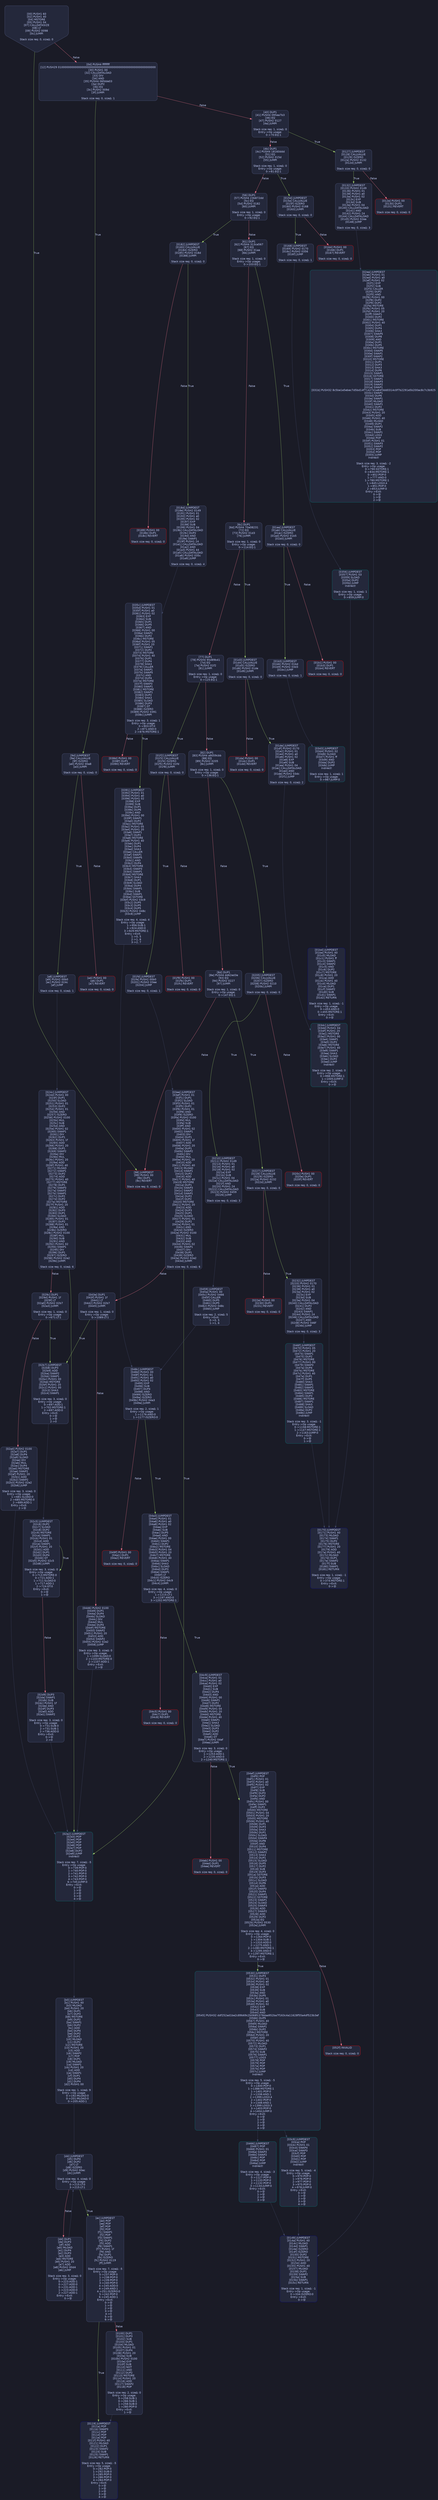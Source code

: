 digraph G {
    node [shape=box, style="filled, rounded", color="#565f89", fontcolor="#c0caf5", fontname="Helvetica", fillcolor="#24283b"];
    edge [color="#414868", fontcolor="#c0caf5", fontname="Helvetica"];
    bgcolor="#1a1b26";
    0 [ label = "[00] PUSH1 60
[02] PUSH1 40
[04] MSTORE
[05] PUSH1 04
[07] CALLDATASIZE
[08] LT
[09] PUSH2 0098
[0c] JUMPI

Stack size req: 0, sizeΔ: 0
" shape = invhouse]
    1 [ label = "[0d] PUSH4 ffffffff
[12] PUSH29 0100000000000000000000000000000000000000000000000000000000
[30] PUSH1 00
[32] CALLDATALOAD
[33] DIV
[34] AND
[35] PUSH4 06fdde03
[3a] DUP2
[3b] EQ
[3c] PUSH2 009d
[3f] JUMPI

Stack size req: 0, sizeΔ: 1
"]
    2 [ label = "[40] DUP1
[41] PUSH4 095ea7b3
[46] EQ
[47] PUSH2 0127
[4a] JUMPI

Stack size req: 1, sizeΔ: 0
Entry->Op usage:
	0->70:EQ:1
"]
    3 [ label = "[4b] DUP1
[4c] PUSH4 18160ddd
[51] EQ
[52] PUSH2 015d
[55] JUMPI

Stack size req: 1, sizeΔ: 0
Entry->Op usage:
	0->81:EQ:1
"]
    4 [ label = "[56] DUP1
[57] PUSH4 23b872dd
[5c] EQ
[5d] PUSH2 0182
[60] JUMPI

Stack size req: 1, sizeΔ: 0
Entry->Op usage:
	0->92:EQ:1
"]
    5 [ label = "[61] DUP1
[62] PUSH4 313ce567
[67] EQ
[68] PUSH2 01aa
[6b] JUMPI

Stack size req: 1, sizeΔ: 0
Entry->Op usage:
	0->103:EQ:1
"]
    6 [ label = "[6c] DUP1
[6d] PUSH4 70a08231
[72] EQ
[73] PUSH2 01d3
[76] JUMPI

Stack size req: 1, sizeΔ: 0
Entry->Op usage:
	0->114:EQ:1
"]
    7 [ label = "[77] DUP1
[78] PUSH4 95d89b41
[7d] EQ
[7e] PUSH2 01f2
[81] JUMPI

Stack size req: 1, sizeΔ: 0
Entry->Op usage:
	0->125:EQ:1
"]
    8 [ label = "[82] DUP1
[83] PUSH4 a9059cbb
[88] EQ
[89] PUSH2 0205
[8c] JUMPI

Stack size req: 1, sizeΔ: 0
Entry->Op usage:
	0->136:EQ:1
"]
    9 [ label = "[8d] DUP1
[8e] PUSH4 dd62ed3e
[93] EQ
[94] PUSH2 0227
[97] JUMPI

Stack size req: 1, sizeΔ: 0
Entry->Op usage:
	0->147:EQ:1
"]
    10 [ label = "[98] JUMPDEST
[99] PUSH1 00
[9b] DUP1
[9c] REVERT

Stack size req: 0, sizeΔ: 0
" color = "red"]
    11 [ label = "[9d] JUMPDEST
[9e] CALLVALUE
[9f] ISZERO
[a0] PUSH2 00a8
[a3] JUMPI

Stack size req: 0, sizeΔ: 0
"]
    12 [ label = "[a4] PUSH1 00
[a6] DUP1
[a7] REVERT

Stack size req: 0, sizeΔ: 0
" color = "red"]
    13 [ label = "[a8] JUMPDEST
[a9] PUSH2 00b0
[ac] PUSH2 024c
[af] JUMP

Stack size req: 0, sizeΔ: 1
"]
    14 [ label = "[b0] JUMPDEST
[b1] PUSH1 40
[b3] MLOAD
[b4] PUSH1 20
[b6] DUP1
[b7] DUP3
[b8] MSTORE
[b9] DUP2
[ba] SWAP1
[bb] DUP2
[bc] ADD
[bd] DUP4
[be] DUP2
[bf] DUP2
[c0] MLOAD
[c1] DUP2
[c2] MSTORE
[c3] PUSH1 20
[c5] ADD
[c6] SWAP2
[c7] POP
[c8] DUP1
[c9] MLOAD
[ca] SWAP1
[cb] PUSH1 20
[cd] ADD
[ce] SWAP1
[cf] DUP1
[d0] DUP4
[d1] DUP4
[d2] PUSH1 00

Stack size req: 1, sizeΔ: 9
Entry->Op usage:
	0->192:MLOAD:0
	0->201:MLOAD:0
	0->205:ADD:1
"]
    15 [ label = "[d4] JUMPDEST
[d5] DUP4
[d6] DUP2
[d7] LT
[d8] ISZERO
[d9] PUSH2 00ec
[dc] JUMPI

Stack size req: 4, sizeΔ: 0
Entry->Op usage:
	0->215:LT:0
	3->215:LT:1
"]
    16 [ label = "[dd] DUP1
[de] DUP3
[df] ADD
[e0] MLOAD
[e1] DUP4
[e2] DUP3
[e3] ADD
[e4] MSTORE
[e5] PUSH1 20
[e7] ADD
[e8] PUSH2 00d4
[eb] JUMP

Stack size req: 3, sizeΔ: 0
Entry->Op usage:
	0->223:ADD:1
	0->227:ADD:0
	0->231:ADD:1
	1->223:ADD:0
	2->227:ADD:1
Entry->Exit:
	0->😵
"]
    17 [ label = "[ec] JUMPDEST
[ed] POP
[ee] POP
[ef] POP
[f0] POP
[f1] SWAP1
[f2] POP
[f3] SWAP1
[f4] DUP2
[f5] ADD
[f6] SWAP1
[f7] PUSH1 1f
[f9] AND
[fa] DUP1
[fb] ISZERO
[fc] PUSH2 0119
[ff] JUMPI

Stack size req: 7, sizeΔ: -5
Entry->Op usage:
	0->237:POP:0
	1->238:POP:0
	2->239:POP:0
	3->240:POP:0
	4->245:ADD:0
	4->249:AND:1
	4->251:ISZERO:0
	5->242:POP:0
	6->245:ADD:1
Entry->Exit:
	0->😵
	1->😵
	2->😵
	3->😵
	4->0
	5->😵
	6->😵
"]
    18 [ label = "[0100] DUP1
[0101] DUP3
[0102] SUB
[0103] DUP1
[0104] MLOAD
[0105] PUSH1 01
[0107] DUP4
[0108] PUSH1 20
[010a] SUB
[010b] PUSH2 0100
[010e] EXP
[010f] SUB
[0110] NOT
[0111] AND
[0112] DUP2
[0113] MSTORE
[0114] PUSH1 20
[0116] ADD
[0117] SWAP2
[0118] POP

Stack size req: 2, sizeΔ: 0
Entry->Op usage:
	0->258:SUB:1
	0->266:SUB:1
	1->258:SUB:0
	1->280:POP:0
Entry->Exit:
	1->😵
"]
    19 [ label = "[0119] JUMPDEST
[011a] POP
[011b] SWAP3
[011c] POP
[011d] POP
[011e] POP
[011f] PUSH1 40
[0121] MLOAD
[0122] DUP1
[0123] SWAP2
[0124] SUB
[0125] SWAP1
[0126] RETURN

Stack size req: 5, sizeΔ: -5
Entry->Op usage:
	0->282:POP:0
	1->292:SUB:0
	2->285:POP:0
	3->286:POP:0
	4->284:POP:0
Entry->Exit:
	0->😵
	1->😵
	2->😵
	3->😵
	4->😵
" color = "darkblue"]
    20 [ label = "[0127] JUMPDEST
[0128] CALLVALUE
[0129] ISZERO
[012a] PUSH2 0132
[012d] JUMPI

Stack size req: 0, sizeΔ: 0
"]
    21 [ label = "[012e] PUSH1 00
[0130] DUP1
[0131] REVERT

Stack size req: 0, sizeΔ: 0
" color = "red"]
    22 [ label = "[0132] JUMPDEST
[0133] PUSH2 0149
[0136] PUSH1 01
[0138] PUSH1 a0
[013a] PUSH1 02
[013c] EXP
[013d] SUB
[013e] PUSH1 04
[0140] CALLDATALOAD
[0141] AND
[0142] PUSH1 24
[0144] CALLDATALOAD
[0145] PUSH2 02ea
[0148] JUMP

Stack size req: 0, sizeΔ: 3
"]
    23 [ label = "[0149] JUMPDEST
[014a] PUSH1 40
[014c] MLOAD
[014d] SWAP1
[014e] ISZERO
[014f] ISZERO
[0150] DUP2
[0151] MSTORE
[0152] PUSH1 20
[0154] ADD
[0155] PUSH1 40
[0157] MLOAD
[0158] DUP1
[0159] SWAP2
[015a] SUB
[015b] SWAP1
[015c] RETURN

Stack size req: 1, sizeΔ: -1
Entry->Op usage:
	0->334:ISZERO:0
Entry->Exit:
	0->😵
" color = "darkblue"]
    24 [ label = "[015d] JUMPDEST
[015e] CALLVALUE
[015f] ISZERO
[0160] PUSH2 0168
[0163] JUMPI

Stack size req: 0, sizeΔ: 0
"]
    25 [ label = "[0164] PUSH1 00
[0166] DUP1
[0167] REVERT

Stack size req: 0, sizeΔ: 0
" color = "red"]
    26 [ label = "[0168] JUMPDEST
[0169] PUSH2 0170
[016c] PUSH2 0356
[016f] JUMP

Stack size req: 0, sizeΔ: 1
"]
    27 [ label = "[0170] JUMPDEST
[0171] PUSH1 40
[0173] MLOAD
[0174] SWAP1
[0175] DUP2
[0176] MSTORE
[0177] PUSH1 20
[0179] ADD
[017a] PUSH1 40
[017c] MLOAD
[017d] DUP1
[017e] SWAP2
[017f] SUB
[0180] SWAP1
[0181] RETURN

Stack size req: 1, sizeΔ: -1
Entry->Op usage:
	0->374:MSTORE:1
Entry->Exit:
	0->😵
" color = "darkblue"]
    28 [ label = "[0182] JUMPDEST
[0183] CALLVALUE
[0184] ISZERO
[0185] PUSH2 018d
[0188] JUMPI

Stack size req: 0, sizeΔ: 0
"]
    29 [ label = "[0189] PUSH1 00
[018b] DUP1
[018c] REVERT

Stack size req: 0, sizeΔ: 0
" color = "red"]
    30 [ label = "[018d] JUMPDEST
[018e] PUSH2 0149
[0191] PUSH1 01
[0193] PUSH1 a0
[0195] PUSH1 02
[0197] EXP
[0198] SUB
[0199] PUSH1 04
[019b] CALLDATALOAD
[019c] DUP2
[019d] AND
[019e] SWAP1
[019f] PUSH1 24
[01a1] CALLDATALOAD
[01a2] AND
[01a3] PUSH1 44
[01a5] CALLDATALOAD
[01a6] PUSH2 035c
[01a9] JUMP

Stack size req: 0, sizeΔ: 4
"]
    31 [ label = "[01aa] JUMPDEST
[01ab] CALLVALUE
[01ac] ISZERO
[01ad] PUSH2 01b5
[01b0] JUMPI

Stack size req: 0, sizeΔ: 0
"]
    32 [ label = "[01b1] PUSH1 00
[01b3] DUP1
[01b4] REVERT

Stack size req: 0, sizeΔ: 0
" color = "red"]
    33 [ label = "[01b5] JUMPDEST
[01b6] PUSH2 01bd
[01b9] PUSH2 03d3
[01bc] JUMP

Stack size req: 0, sizeΔ: 1
"]
    34 [ label = "[01bd] JUMPDEST
[01be] PUSH1 40
[01c0] MLOAD
[01c1] PUSH1 ff
[01c3] SWAP1
[01c4] SWAP2
[01c5] AND
[01c6] DUP2
[01c7] MSTORE
[01c8] PUSH1 20
[01ca] ADD
[01cb] PUSH1 40
[01cd] MLOAD
[01ce] DUP1
[01cf] SWAP2
[01d0] SUB
[01d1] SWAP1
[01d2] RETURN

Stack size req: 1, sizeΔ: -1
Entry->Op usage:
	0->453:AND:0
	0->455:MSTORE:1
Entry->Exit:
	0->😵
" color = "darkblue"]
    35 [ label = "[01d3] JUMPDEST
[01d4] CALLVALUE
[01d5] ISZERO
[01d6] PUSH2 01de
[01d9] JUMPI

Stack size req: 0, sizeΔ: 0
"]
    36 [ label = "[01da] PUSH1 00
[01dc] DUP1
[01dd] REVERT

Stack size req: 0, sizeΔ: 0
" color = "red"]
    37 [ label = "[01de] JUMPDEST
[01df] PUSH2 0170
[01e2] PUSH1 01
[01e4] PUSH1 a0
[01e6] PUSH1 02
[01e8] EXP
[01e9] SUB
[01ea] PUSH1 04
[01ec] CALLDATALOAD
[01ed] AND
[01ee] PUSH2 03dc
[01f1] JUMP

Stack size req: 0, sizeΔ: 2
"]
    38 [ label = "[01f2] JUMPDEST
[01f3] CALLVALUE
[01f4] ISZERO
[01f5] PUSH2 01fd
[01f8] JUMPI

Stack size req: 0, sizeΔ: 0
"]
    39 [ label = "[01f9] PUSH1 00
[01fb] DUP1
[01fc] REVERT

Stack size req: 0, sizeΔ: 0
" color = "red"]
    40 [ label = "[01fd] JUMPDEST
[01fe] PUSH2 00b0
[0201] PUSH2 03ee
[0204] JUMP

Stack size req: 0, sizeΔ: 1
"]
    41 [ label = "[0205] JUMPDEST
[0206] CALLVALUE
[0207] ISZERO
[0208] PUSH2 0210
[020b] JUMPI

Stack size req: 0, sizeΔ: 0
"]
    42 [ label = "[020c] PUSH1 00
[020e] DUP1
[020f] REVERT

Stack size req: 0, sizeΔ: 0
" color = "red"]
    43 [ label = "[0210] JUMPDEST
[0211] PUSH2 0149
[0214] PUSH1 01
[0216] PUSH1 a0
[0218] PUSH1 02
[021a] EXP
[021b] SUB
[021c] PUSH1 04
[021e] CALLDATALOAD
[021f] AND
[0220] PUSH1 24
[0222] CALLDATALOAD
[0223] PUSH2 0459
[0226] JUMP

Stack size req: 0, sizeΔ: 3
"]
    44 [ label = "[0227] JUMPDEST
[0228] CALLVALUE
[0229] ISZERO
[022a] PUSH2 0232
[022d] JUMPI

Stack size req: 0, sizeΔ: 0
"]
    45 [ label = "[022e] PUSH1 00
[0230] DUP1
[0231] REVERT

Stack size req: 0, sizeΔ: 0
" color = "red"]
    46 [ label = "[0232] JUMPDEST
[0233] PUSH2 0170
[0236] PUSH1 01
[0238] PUSH1 a0
[023a] PUSH1 02
[023c] EXP
[023d] SUB
[023e] PUSH1 04
[0240] CALLDATALOAD
[0241] DUP2
[0242] AND
[0243] SWAP1
[0244] PUSH1 24
[0246] CALLDATALOAD
[0247] AND
[0248] PUSH2 046f
[024b] JUMP

Stack size req: 0, sizeΔ: 3
"]
    47 [ label = "[024c] JUMPDEST
[024d] PUSH1 00
[024f] DUP1
[0250] SLOAD
[0251] PUSH1 01
[0253] DUP2
[0254] PUSH1 01
[0256] AND
[0257] ISZERO
[0258] PUSH2 0100
[025b] MUL
[025c] SUB
[025d] AND
[025e] PUSH1 02
[0260] SWAP1
[0261] DIV
[0262] DUP1
[0263] PUSH1 1f
[0265] ADD
[0266] PUSH1 20
[0268] DUP1
[0269] SWAP2
[026a] DIV
[026b] MUL
[026c] PUSH1 20
[026e] ADD
[026f] PUSH1 40
[0271] MLOAD
[0272] SWAP1
[0273] DUP2
[0274] ADD
[0275] PUSH1 40
[0277] MSTORE
[0278] DUP1
[0279] SWAP3
[027a] SWAP2
[027b] SWAP1
[027c] DUP2
[027d] DUP2
[027e] MSTORE
[027f] PUSH1 20
[0281] ADD
[0282] DUP3
[0283] DUP1
[0284] SLOAD
[0285] PUSH1 01
[0287] DUP2
[0288] PUSH1 01
[028a] AND
[028b] ISZERO
[028c] PUSH2 0100
[028f] MUL
[0290] SUB
[0291] AND
[0292] PUSH1 02
[0294] SWAP1
[0295] DIV
[0296] DUP1
[0297] ISZERO
[0298] PUSH2 02e2
[029b] JUMPI

Stack size req: 0, sizeΔ: 6
"]
    48 [ label = "[029c] DUP1
[029d] PUSH1 1f
[029f] LT
[02a0] PUSH2 02b7
[02a3] JUMPI

Stack size req: 1, sizeΔ: 0
Entry->Op usage:
	0->671:LT:1
"]
    49 [ label = "[02a4] PUSH2 0100
[02a7] DUP1
[02a8] DUP4
[02a9] SLOAD
[02aa] DIV
[02ab] MUL
[02ac] DUP4
[02ad] MSTORE
[02ae] SWAP2
[02af] PUSH1 20
[02b1] ADD
[02b2] SWAP2
[02b3] PUSH2 02e2
[02b6] JUMP

Stack size req: 3, sizeΔ: 0
Entry->Op usage:
	1->681:SLOAD:0
	2->685:MSTORE:0
	2->689:ADD:1
Entry->Exit:
	2->😵
"]
    50 [ label = "[02b7] JUMPDEST
[02b8] DUP3
[02b9] ADD
[02ba] SWAP2
[02bb] SWAP1
[02bc] PUSH1 00
[02be] MSTORE
[02bf] PUSH1 20
[02c1] PUSH1 00
[02c3] SHA3
[02c4] SWAP1

Stack size req: 3, sizeΔ: 0
Entry->Op usage:
	0->697:ADD:1
	1->702:MSTORE:1
	2->697:ADD:0
Entry->Exit:
	0->😵
	1->😵
	2->0
"]
    51 [ label = "[02c5] JUMPDEST
[02c6] DUP2
[02c7] SLOAD
[02c8] DUP2
[02c9] MSTORE
[02ca] SWAP1
[02cb] PUSH1 01
[02cd] ADD
[02ce] SWAP1
[02cf] PUSH1 20
[02d1] ADD
[02d2] DUP1
[02d3] DUP4
[02d4] GT
[02d5] PUSH2 02c5
[02d8] JUMPI

Stack size req: 3, sizeΔ: 0
Entry->Op usage:
	0->713:MSTORE:0
	0->721:ADD:1
	1->711:SLOAD:0
	1->717:ADD:1
	2->724:GT:0
Entry->Exit:
	0->😵
	1->😵
"]
    52 [ label = "[02d9] DUP3
[02da] SWAP1
[02db] SUB
[02dc] PUSH1 1f
[02de] AND
[02df] DUP3
[02e0] ADD
[02e1] SWAP2

Stack size req: 3, sizeΔ: 0
Entry->Op usage:
	0->731:SUB:0
	2->731:SUB:1
	2->736:ADD:0
Entry->Exit:
	0->😵
	2->0
"]
    53 [ label = "[02e2] JUMPDEST
[02e3] POP
[02e4] POP
[02e5] POP
[02e6] POP
[02e7] POP
[02e8] DUP2
[02e9] JUMP
Indirect!

Stack size req: 7, sizeΔ: -5
Entry->Op usage:
	0->739:POP:0
	1->740:POP:0
	2->741:POP:0
	3->742:POP:0
	4->743:POP:0
	6->745:JUMP:0
Entry->Exit:
	0->😵
	1->😵
	2->😵
	3->😵
	4->😵
" color = "teal"]
    54 [ label = "[02ea] JUMPDEST
[02eb] PUSH1 01
[02ed] PUSH1 a0
[02ef] PUSH1 02
[02f1] EXP
[02f2] SUB
[02f3] CALLER
[02f4] DUP2
[02f5] AND
[02f6] PUSH1 00
[02f8] DUP2
[02f9] DUP2
[02fa] MSTORE
[02fb] PUSH1 05
[02fd] PUSH1 20
[02ff] SWAP1
[0300] DUP2
[0301] MSTORE
[0302] PUSH1 40
[0304] DUP1
[0305] DUP4
[0306] SHA3
[0307] SWAP5
[0308] DUP8
[0309] AND
[030a] DUP1
[030b] DUP5
[030c] MSTORE
[030d] SWAP5
[030e] SWAP1
[030f] SWAP2
[0310] MSTORE
[0311] DUP1
[0312] DUP3
[0313] SHA3
[0314] DUP6
[0315] SWAP1
[0316] SSTORE
[0317] SWAP1
[0318] SWAP3
[0319] SWAP2
[031a] SWAP1
[031b] PUSH32 8c5be1e5ebec7d5bd14f71427d1e84f3dd0314c0f7b2291e5b200ac8c7c3b925
[033c] SWAP1
[033d] DUP6
[033e] SWAP1
[033f] MLOAD
[0340] SWAP1
[0341] DUP2
[0342] MSTORE
[0343] PUSH1 20
[0345] ADD
[0346] PUSH1 40
[0348] MLOAD
[0349] DUP1
[034a] SWAP2
[034b] SUB
[034c] SWAP1
[034d] LOG3
[034e] POP
[034f] PUSH1 01
[0351] SWAP3
[0352] SWAP2
[0353] POP
[0354] POP
[0355] JUMP
Indirect!

Stack size req: 3, sizeΔ: -2
Entry->Op usage:
	0->790:SSTORE:1
	0->834:MSTORE:1
	0->852:POP:0
	1->777:AND:0
	1->780:MSTORE:1
	1->845:LOG3:4
	1->851:POP:0
	2->853:JUMP:0
Entry->Exit:
	0->😵
	1->😵
	2->😵
" color = "teal"]
    55 [ label = "[0356] JUMPDEST
[0357] PUSH1 03
[0359] SLOAD
[035a] DUP2
[035b] JUMP
Indirect!

Stack size req: 1, sizeΔ: 1
Entry->Op usage:
	0->859:JUMP:0
" color = "teal"]
    56 [ label = "[035c] JUMPDEST
[035d] PUSH1 01
[035f] PUSH1 a0
[0361] PUSH1 02
[0363] EXP
[0364] SUB
[0365] DUP1
[0366] DUP5
[0367] AND
[0368] PUSH1 00
[036a] SWAP1
[036b] DUP2
[036c] MSTORE
[036d] PUSH1 05
[036f] PUSH1 20
[0371] SWAP1
[0372] DUP2
[0373] MSTORE
[0374] PUSH1 40
[0376] DUP1
[0377] DUP4
[0378] SHA3
[0379] CALLER
[037a] SWAP1
[037b] SWAP5
[037c] AND
[037d] DUP4
[037e] MSTORE
[037f] SWAP3
[0380] SWAP1
[0381] MSTORE
[0382] SWAP1
[0383] DUP2
[0384] SHA3
[0385] SLOAD
[0386] DUP3
[0387] GT
[0388] ISZERO
[0389] PUSH2 0391
[038c] JUMPI

Stack size req: 3, sizeΔ: 1
Entry->Op usage:
	0->903:GT:0
	2->871:AND:0
	2->876:MSTORE:1
"]
    57 [ label = "[038d] PUSH1 00
[038f] DUP1
[0390] REVERT

Stack size req: 0, sizeΔ: 0
" color = "red"]
    58 [ label = "[0391] JUMPDEST
[0392] PUSH1 01
[0394] PUSH1 a0
[0396] PUSH1 02
[0398] EXP
[0399] SUB
[039a] DUP1
[039b] DUP6
[039c] AND
[039d] PUSH1 00
[039f] SWAP1
[03a0] DUP2
[03a1] MSTORE
[03a2] PUSH1 05
[03a4] PUSH1 20
[03a6] SWAP1
[03a7] DUP2
[03a8] MSTORE
[03a9] PUSH1 40
[03ab] DUP1
[03ac] DUP4
[03ad] SHA3
[03ae] CALLER
[03af] SWAP1
[03b0] SWAP5
[03b1] AND
[03b2] DUP4
[03b3] MSTORE
[03b4] SWAP3
[03b5] SWAP1
[03b6] MSTORE
[03b7] SHA3
[03b8] DUP1
[03b9] SLOAD
[03ba] DUP4
[03bb] SWAP1
[03bc] SUB
[03bd] SWAP1
[03be] SSTORE
[03bf] PUSH2 03c9
[03c2] DUP5
[03c3] DUP5
[03c4] DUP5
[03c5] PUSH2 048c
[03c8] JUMP

Stack size req: 4, sizeΔ: 4
Entry->Op usage:
	1->956:SUB:1
	3->924:AND:0
	3->929:MSTORE:1
Entry->Exit:
	1->0, 5
	2->1, 6
	3->2, 7
"]
    59 [ label = "[03c9] JUMPDEST
[03ca] POP
[03cb] PUSH1 01
[03cd] SWAP4
[03ce] SWAP3
[03cf] POP
[03d0] POP
[03d1] POP
[03d2] JUMP
Indirect!

Stack size req: 5, sizeΔ: -4
Entry->Op usage:
	0->970:POP:0
	1->976:POP:0
	2->977:POP:0
	3->975:POP:0
	4->978:JUMP:0
Entry->Exit:
	0->😵
	1->😵
	2->😵
	3->😵
	4->😵
" color = "teal"]
    60 [ label = "[03d3] JUMPDEST
[03d4] PUSH1 02
[03d6] SLOAD
[03d7] PUSH1 ff
[03d9] AND
[03da] DUP2
[03db] JUMP
Indirect!

Stack size req: 1, sizeΔ: 1
Entry->Op usage:
	0->987:JUMP:0
" color = "teal"]
    61 [ label = "[03dc] JUMPDEST
[03dd] PUSH1 04
[03df] PUSH1 20
[03e1] MSTORE
[03e2] PUSH1 00
[03e4] SWAP1
[03e5] DUP2
[03e6] MSTORE
[03e7] PUSH1 40
[03e9] SWAP1
[03ea] SHA3
[03eb] SLOAD
[03ec] DUP2
[03ed] JUMP
Indirect!

Stack size req: 2, sizeΔ: 0
Entry->Op usage:
	0->998:MSTORE:1
	1->1005:JUMP:0
Entry->Exit:
	0->😵
" color = "teal"]
    62 [ label = "[03ee] JUMPDEST
[03ef] PUSH1 01
[03f1] DUP1
[03f2] SLOAD
[03f3] PUSH1 01
[03f5] DUP2
[03f6] PUSH1 01
[03f8] AND
[03f9] ISZERO
[03fa] PUSH2 0100
[03fd] MUL
[03fe] SUB
[03ff] AND
[0400] PUSH1 02
[0402] SWAP1
[0403] DIV
[0404] DUP1
[0405] PUSH1 1f
[0407] ADD
[0408] PUSH1 20
[040a] DUP1
[040b] SWAP2
[040c] DIV
[040d] MUL
[040e] PUSH1 20
[0410] ADD
[0411] PUSH1 40
[0413] MLOAD
[0414] SWAP1
[0415] DUP2
[0416] ADD
[0417] PUSH1 40
[0419] MSTORE
[041a] DUP1
[041b] SWAP3
[041c] SWAP2
[041d] SWAP1
[041e] DUP2
[041f] DUP2
[0420] MSTORE
[0421] PUSH1 20
[0423] ADD
[0424] DUP3
[0425] DUP1
[0426] SLOAD
[0427] PUSH1 01
[0429] DUP2
[042a] PUSH1 01
[042c] AND
[042d] ISZERO
[042e] PUSH2 0100
[0431] MUL
[0432] SUB
[0433] AND
[0434] PUSH1 02
[0436] SWAP1
[0437] DIV
[0438] DUP1
[0439] ISZERO
[043a] PUSH2 02e2
[043d] JUMPI

Stack size req: 0, sizeΔ: 6
"]
    63 [ label = "[043e] DUP1
[043f] PUSH1 1f
[0441] LT
[0442] PUSH2 02b7
[0445] JUMPI

Stack size req: 1, sizeΔ: 0
Entry->Op usage:
	0->1089:LT:1
"]
    64 [ label = "[0446] PUSH2 0100
[0449] DUP1
[044a] DUP4
[044b] SLOAD
[044c] DIV
[044d] MUL
[044e] DUP4
[044f] MSTORE
[0450] SWAP2
[0451] PUSH1 20
[0453] ADD
[0454] SWAP2
[0455] PUSH2 02e2
[0458] JUMP

Stack size req: 3, sizeΔ: 0
Entry->Op usage:
	1->1099:SLOAD:0
	2->1103:MSTORE:0
	2->1107:ADD:1
Entry->Exit:
	2->😵
"]
    65 [ label = "[0459] JUMPDEST
[045a] PUSH1 00
[045c] PUSH2 0466
[045f] CALLER
[0460] DUP5
[0461] DUP5
[0462] PUSH2 048c
[0465] JUMP

Stack size req: 2, sizeΔ: 5
Entry->Exit:
	0->0, 5
	1->1, 6
"]
    66 [ label = "[0466] JUMPDEST
[0467] POP
[0468] PUSH1 01
[046a] SWAP3
[046b] SWAP2
[046c] POP
[046d] POP
[046e] JUMP
Indirect!

Stack size req: 4, sizeΔ: -3
Entry->Op usage:
	0->1127:POP:0
	1->1133:POP:0
	2->1132:POP:0
	3->1134:JUMP:0
Entry->Exit:
	0->😵
	1->😵
	2->😵
	3->😵
" color = "teal"]
    67 [ label = "[046f] JUMPDEST
[0470] PUSH1 05
[0472] PUSH1 20
[0474] SWAP1
[0475] DUP2
[0476] MSTORE
[0477] PUSH1 00
[0479] SWAP3
[047a] DUP4
[047b] MSTORE
[047c] PUSH1 40
[047e] DUP1
[047f] DUP5
[0480] SHA3
[0481] SWAP1
[0482] SWAP2
[0483] MSTORE
[0484] SWAP1
[0485] DUP3
[0486] MSTORE
[0487] SWAP1
[0488] SHA3
[0489] SLOAD
[048a] DUP2
[048b] JUMP
Indirect!

Stack size req: 3, sizeΔ: -1
Entry->Op usage:
	0->1158:MSTORE:1
	1->1147:MSTORE:1
	2->1163:JUMP:0
Entry->Exit:
	0->😵
	1->😵
" color = "teal"]
    68 [ label = "[048c] JUMPDEST
[048d] PUSH1 00
[048f] PUSH1 01
[0491] PUSH1 a0
[0493] PUSH1 02
[0495] EXP
[0496] SUB
[0497] DUP4
[0498] AND
[0499] ISZERO
[049a] ISZERO
[049b] PUSH2 04a3
[049e] JUMPI

Stack size req: 2, sizeΔ: 1
Entry->Op usage:
	1->1176:AND:0
	1->1177:ISZERO:0
"]
    69 [ label = "[049f] PUSH1 00
[04a1] DUP1
[04a2] REVERT

Stack size req: 0, sizeΔ: 0
" color = "red"]
    70 [ label = "[04a3] JUMPDEST
[04a4] PUSH1 01
[04a6] PUSH1 a0
[04a8] PUSH1 02
[04aa] EXP
[04ab] SUB
[04ac] DUP5
[04ad] AND
[04ae] PUSH1 00
[04b0] SWAP1
[04b1] DUP2
[04b2] MSTORE
[04b3] PUSH1 04
[04b5] PUSH1 20
[04b7] MSTORE
[04b8] PUSH1 40
[04ba] SWAP1
[04bb] SHA3
[04bc] SLOAD
[04bd] DUP3
[04be] SWAP1
[04bf] LT
[04c0] ISZERO
[04c1] PUSH2 04c9
[04c4] JUMPI

Stack size req: 4, sizeΔ: 0
Entry->Op usage:
	1->1215:LT:1
	3->1197:AND:0
	3->1202:MSTORE:1
"]
    71 [ label = "[04c5] PUSH1 00
[04c7] DUP1
[04c8] REVERT

Stack size req: 0, sizeΔ: 0
" color = "red"]
    72 [ label = "[04c9] JUMPDEST
[04ca] PUSH1 01
[04cc] PUSH1 a0
[04ce] PUSH1 02
[04d0] EXP
[04d1] SUB
[04d2] DUP4
[04d3] AND
[04d4] PUSH1 00
[04d6] SWAP1
[04d7] DUP2
[04d8] MSTORE
[04d9] PUSH1 04
[04db] PUSH1 20
[04dd] MSTORE
[04de] PUSH1 40
[04e0] SWAP1
[04e1] SHA3
[04e2] SLOAD
[04e3] DUP3
[04e4] DUP2
[04e5] ADD
[04e6] GT
[04e7] PUSH2 04ef
[04ea] JUMPI

Stack size req: 3, sizeΔ: 0
Entry->Op usage:
	1->1253:ADD:1
	2->1235:AND:0
	2->1240:MSTORE:1
"]
    73 [ label = "[04eb] PUSH1 00
[04ed] DUP1
[04ee] REVERT

Stack size req: 0, sizeΔ: 0
" color = "red"]
    74 [ label = "[04ef] JUMPDEST
[04f0] POP
[04f1] PUSH1 01
[04f3] PUSH1 a0
[04f5] PUSH1 02
[04f7] EXP
[04f8] SUB
[04f9] DUP3
[04fa] DUP2
[04fb] AND
[04fc] PUSH1 00
[04fe] SWAP1
[04ff] DUP2
[0500] MSTORE
[0501] PUSH1 04
[0503] PUSH1 20
[0505] MSTORE
[0506] PUSH1 40
[0508] DUP1
[0509] DUP3
[050a] SHA3
[050b] DUP1
[050c] SLOAD
[050d] SWAP4
[050e] DUP8
[050f] AND
[0510] DUP4
[0511] MSTORE
[0512] SWAP2
[0513] SHA3
[0514] DUP1
[0515] SLOAD
[0516] DUP5
[0517] DUP2
[0518] SUB
[0519] DUP3
[051a] SSTORE
[051b] DUP3
[051c] SLOAD
[051d] DUP6
[051e] ADD
[051f] SWAP3
[0520] DUP4
[0521] SWAP1
[0522] SSTORE
[0523] SWAP1
[0524] SLOAD
[0525] SWAP3
[0526] ADD
[0527] SWAP2
[0528] ADD
[0529] DUP2
[052a] EQ
[052b] PUSH2 0530
[052e] JUMPI

Stack size req: 4, sizeΔ: 0
Entry->Op usage:
	0->1264:POP:0
	1->1304:SUB:1
	1->1310:ADD:0
	2->1275:AND:1
	2->1280:MSTORE:1
	3->1295:AND:0
	3->1297:MSTORE:1
Entry->Exit:
	0->😵
"]
    75 [ label = "[052f] INVALID

Stack size req: 0, sizeΔ: 0
" color = "red"]
    76 [ label = "[0530] JUMPDEST
[0531] DUP3
[0532] PUSH1 01
[0534] PUSH1 a0
[0536] PUSH1 02
[0538] EXP
[0539] SUB
[053a] AND
[053b] DUP5
[053c] PUSH1 01
[053e] PUSH1 a0
[0540] PUSH1 02
[0542] EXP
[0543] SUB
[0544] AND
[0545] PUSH32 ddf252ad1be2c89b69c2b068fc378daa952ba7f163c4a11628f55a4df523b3ef
[0566] DUP5
[0567] PUSH1 40
[0569] MLOAD
[056a] SWAP1
[056b] DUP2
[056c] MSTORE
[056d] PUSH1 20
[056f] ADD
[0570] PUSH1 40
[0572] MLOAD
[0573] DUP1
[0574] SWAP2
[0575] SUB
[0576] SWAP1
[0577] LOG3
[0578] POP
[0579] POP
[057a] POP
[057b] POP
[057c] JUMP
Indirect!

Stack size req: 5, sizeΔ: -5
Entry->Op usage:
	0->1400:POP:0
	1->1388:MSTORE:1
	1->1401:POP:0
	2->1338:AND:1
	2->1399:LOG3:4
	2->1402:POP:0
	3->1348:AND:1
	3->1399:LOG3:3
	3->1403:POP:0
	4->1404:JUMP:0
Entry->Exit:
	0->😵
	1->😵
	2->😵
	3->😵
	4->😵
" color = "teal"]
    0 -> 1 [ label = "False" color = "#f7768e"]
    0 -> 10 [ label = "True" color = "#9ece6a"]
    1 -> 2 [ label = "False" color = "#f7768e"]
    1 -> 11 [ label = "True" color = "#9ece6a"]
    2 -> 3 [ label = "False" color = "#f7768e"]
    2 -> 20 [ label = "True" color = "#9ece6a"]
    3 -> 4 [ label = "False" color = "#f7768e"]
    3 -> 24 [ label = "True" color = "#9ece6a"]
    4 -> 5 [ label = "False" color = "#f7768e"]
    4 -> 28 [ label = "True" color = "#9ece6a"]
    5 -> 6 [ label = "False" color = "#f7768e"]
    5 -> 31 [ label = "True" color = "#9ece6a"]
    6 -> 7 [ label = "False" color = "#f7768e"]
    6 -> 35 [ label = "True" color = "#9ece6a"]
    7 -> 8 [ label = "False" color = "#f7768e"]
    7 -> 38 [ label = "True" color = "#9ece6a"]
    8 -> 9 [ label = "False" color = "#f7768e"]
    8 -> 41 [ label = "True" color = "#9ece6a"]
    9 -> 10 [ label = "False" color = "#f7768e"]
    9 -> 44 [ label = "True" color = "#9ece6a"]
    11 -> 12 [ label = "False" color = "#f7768e"]
    11 -> 13 [ label = "True" color = "#9ece6a"]
    13 -> 47 [ ]
    14 -> 15 [ ]
    15 -> 16 [ label = "False" color = "#f7768e"]
    15 -> 17 [ label = "True" color = "#9ece6a"]
    16 -> 15 [ ]
    17 -> 18 [ label = "False" color = "#f7768e"]
    17 -> 19 [ label = "True" color = "#9ece6a"]
    18 -> 19 [ ]
    20 -> 21 [ label = "False" color = "#f7768e"]
    20 -> 22 [ label = "True" color = "#9ece6a"]
    22 -> 54 [ ]
    24 -> 25 [ label = "False" color = "#f7768e"]
    24 -> 26 [ label = "True" color = "#9ece6a"]
    26 -> 55 [ ]
    28 -> 29 [ label = "False" color = "#f7768e"]
    28 -> 30 [ label = "True" color = "#9ece6a"]
    30 -> 56 [ ]
    31 -> 32 [ label = "False" color = "#f7768e"]
    31 -> 33 [ label = "True" color = "#9ece6a"]
    33 -> 60 [ ]
    35 -> 36 [ label = "False" color = "#f7768e"]
    35 -> 37 [ label = "True" color = "#9ece6a"]
    37 -> 61 [ ]
    38 -> 39 [ label = "False" color = "#f7768e"]
    38 -> 40 [ label = "True" color = "#9ece6a"]
    40 -> 62 [ ]
    41 -> 42 [ label = "False" color = "#f7768e"]
    41 -> 43 [ label = "True" color = "#9ece6a"]
    43 -> 65 [ ]
    44 -> 45 [ label = "False" color = "#f7768e"]
    44 -> 46 [ label = "True" color = "#9ece6a"]
    46 -> 67 [ ]
    47 -> 48 [ label = "False" color = "#f7768e"]
    47 -> 53 [ label = "True" color = "#9ece6a"]
    48 -> 49 [ label = "False" color = "#f7768e"]
    48 -> 50 [ label = "True" color = "#9ece6a"]
    49 -> 53 [ ]
    50 -> 51 [ ]
    51 -> 52 [ label = "False" color = "#f7768e"]
    51 -> 51 [ label = "True" color = "#9ece6a"]
    52 -> 53 [ ]
    56 -> 57 [ label = "False" color = "#f7768e"]
    56 -> 58 [ label = "True" color = "#9ece6a"]
    58 -> 68 [ ]
    62 -> 63 [ label = "False" color = "#f7768e"]
    62 -> 53 [ label = "True" color = "#9ece6a"]
    63 -> 64 [ label = "False" color = "#f7768e"]
    63 -> 50 [ label = "True" color = "#9ece6a"]
    64 -> 53 [ ]
    65 -> 68 [ ]
    68 -> 69 [ label = "False" color = "#f7768e"]
    68 -> 70 [ label = "True" color = "#9ece6a"]
    70 -> 71 [ label = "False" color = "#f7768e"]
    70 -> 72 [ label = "True" color = "#9ece6a"]
    72 -> 73 [ label = "False" color = "#f7768e"]
    72 -> 74 [ label = "True" color = "#9ece6a"]
    74 -> 75 [ label = "False" color = "#f7768e"]
    74 -> 76 [ label = "True" color = "#9ece6a"]
    53 -> 14 [ ]
    54 -> 23 [ ]
    55 -> 27 [ ]
    76 -> 59 [ ]
    59 -> 23 [ ]
    60 -> 34 [ ]
    61 -> 27 [ ]
    76 -> 66 [ ]
    66 -> 23 [ ]
    67 -> 27 [ ]

}
